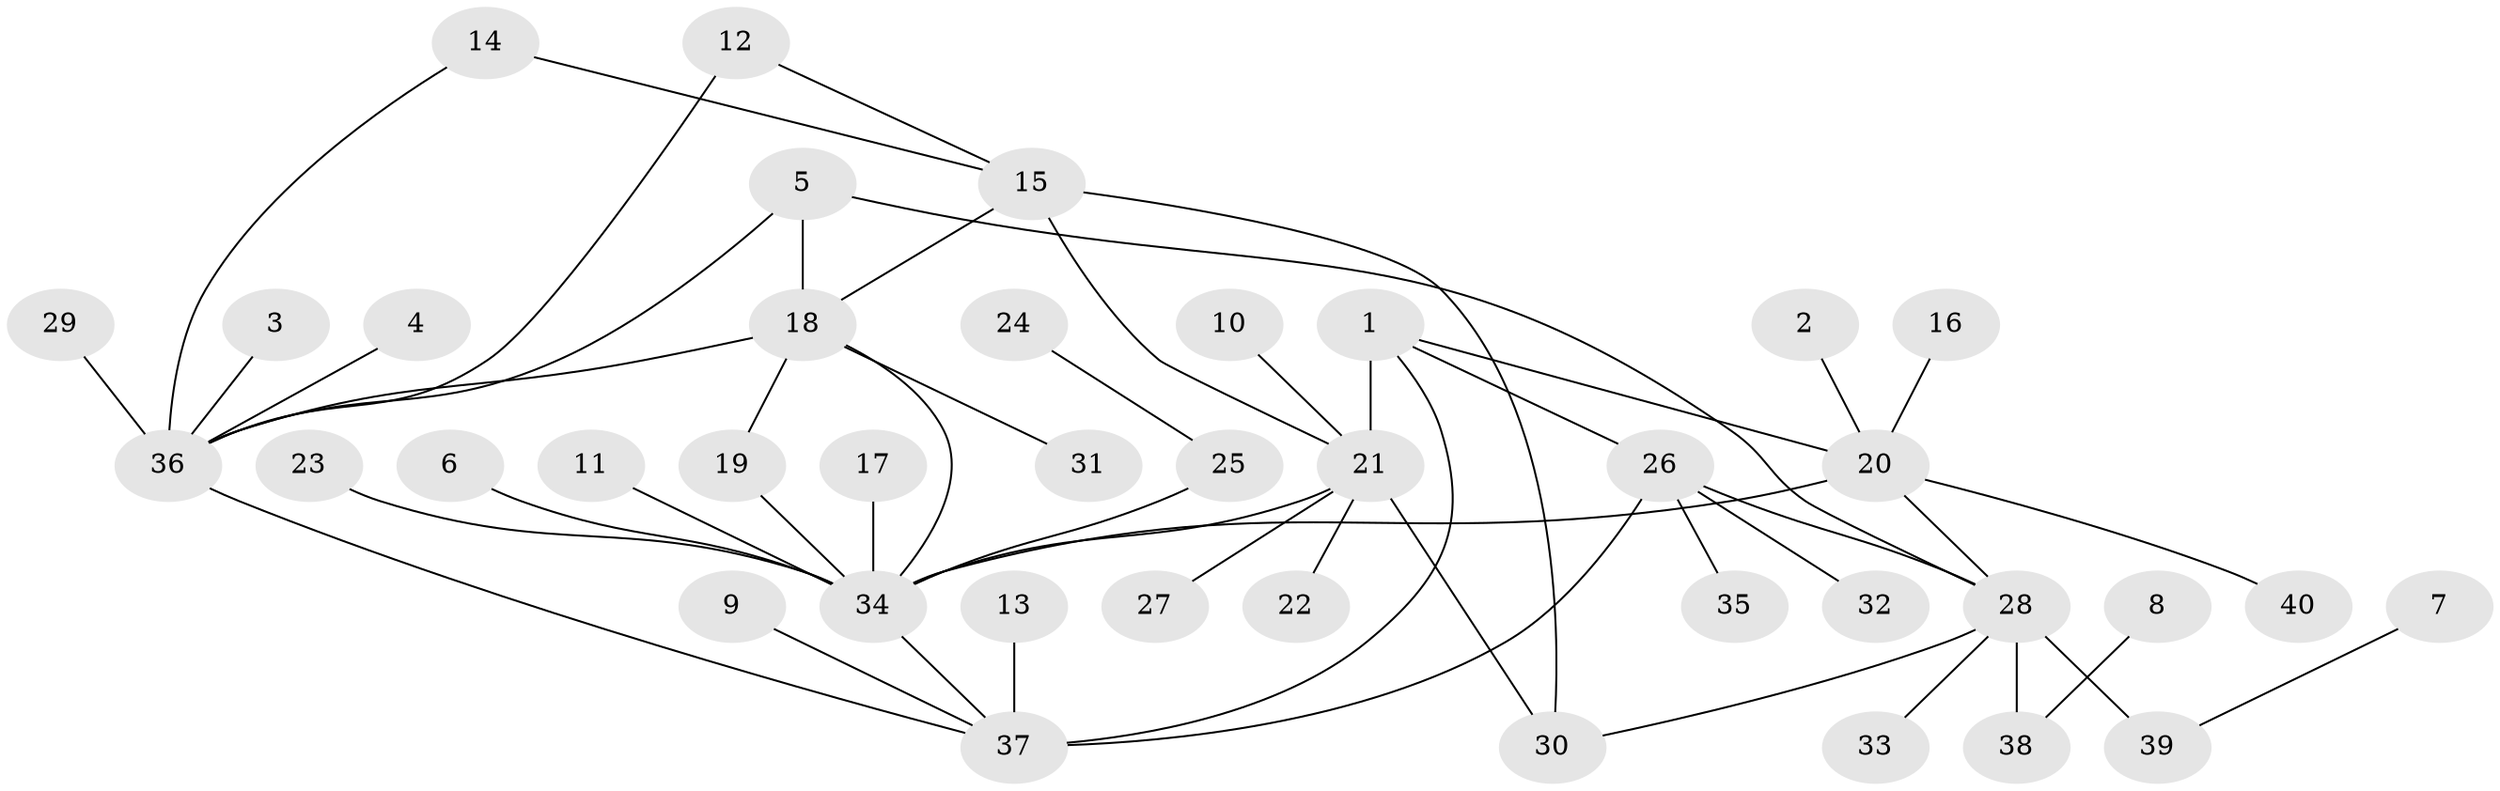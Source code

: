// original degree distribution, {6: 0.05, 5: 0.0875, 14: 0.0125, 4: 0.0625, 8: 0.025, 11: 0.0125, 7: 0.0125, 2: 0.175, 3: 0.05, 1: 0.5125}
// Generated by graph-tools (version 1.1) at 2025/50/03/09/25 03:50:32]
// undirected, 40 vertices, 52 edges
graph export_dot {
graph [start="1"]
  node [color=gray90,style=filled];
  1;
  2;
  3;
  4;
  5;
  6;
  7;
  8;
  9;
  10;
  11;
  12;
  13;
  14;
  15;
  16;
  17;
  18;
  19;
  20;
  21;
  22;
  23;
  24;
  25;
  26;
  27;
  28;
  29;
  30;
  31;
  32;
  33;
  34;
  35;
  36;
  37;
  38;
  39;
  40;
  1 -- 20 [weight=1.0];
  1 -- 21 [weight=1.0];
  1 -- 26 [weight=2.0];
  1 -- 37 [weight=1.0];
  2 -- 20 [weight=1.0];
  3 -- 36 [weight=1.0];
  4 -- 36 [weight=1.0];
  5 -- 18 [weight=2.0];
  5 -- 28 [weight=1.0];
  5 -- 36 [weight=2.0];
  6 -- 34 [weight=1.0];
  7 -- 39 [weight=1.0];
  8 -- 38 [weight=1.0];
  9 -- 37 [weight=1.0];
  10 -- 21 [weight=1.0];
  11 -- 34 [weight=1.0];
  12 -- 15 [weight=1.0];
  12 -- 36 [weight=1.0];
  13 -- 37 [weight=1.0];
  14 -- 15 [weight=1.0];
  14 -- 36 [weight=1.0];
  15 -- 18 [weight=1.0];
  15 -- 21 [weight=1.0];
  15 -- 30 [weight=2.0];
  16 -- 20 [weight=1.0];
  17 -- 34 [weight=1.0];
  18 -- 19 [weight=1.0];
  18 -- 31 [weight=1.0];
  18 -- 34 [weight=1.0];
  18 -- 36 [weight=1.0];
  19 -- 34 [weight=1.0];
  20 -- 28 [weight=1.0];
  20 -- 34 [weight=3.0];
  20 -- 40 [weight=1.0];
  21 -- 22 [weight=1.0];
  21 -- 27 [weight=1.0];
  21 -- 30 [weight=2.0];
  21 -- 34 [weight=1.0];
  23 -- 34 [weight=1.0];
  24 -- 25 [weight=1.0];
  25 -- 34 [weight=1.0];
  26 -- 28 [weight=1.0];
  26 -- 32 [weight=1.0];
  26 -- 35 [weight=1.0];
  26 -- 37 [weight=2.0];
  28 -- 30 [weight=1.0];
  28 -- 33 [weight=1.0];
  28 -- 38 [weight=1.0];
  28 -- 39 [weight=3.0];
  29 -- 36 [weight=1.0];
  34 -- 37 [weight=1.0];
  36 -- 37 [weight=1.0];
}
